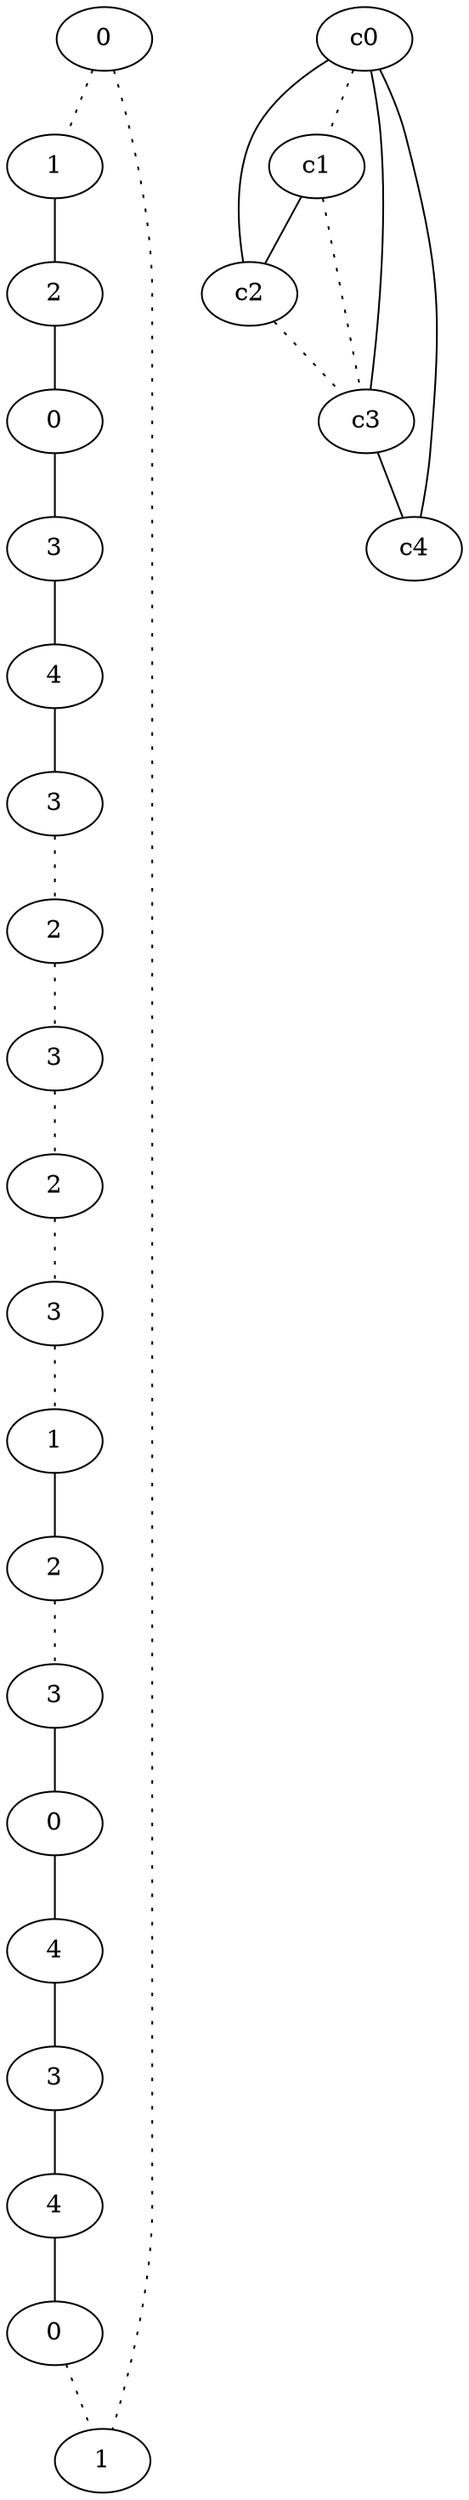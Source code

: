 graph {
a0[label=0];
a1[label=1];
a2[label=2];
a3[label=0];
a4[label=3];
a5[label=4];
a6[label=3];
a7[label=2];
a8[label=3];
a9[label=2];
a10[label=3];
a11[label=1];
a12[label=2];
a13[label=3];
a14[label=0];
a15[label=4];
a16[label=3];
a17[label=4];
a18[label=0];
a19[label=1];
a0 -- a1 [style=dotted];
a0 -- a19 [style=dotted];
a1 -- a2;
a2 -- a3;
a3 -- a4;
a4 -- a5;
a5 -- a6;
a6 -- a7 [style=dotted];
a7 -- a8 [style=dotted];
a8 -- a9 [style=dotted];
a9 -- a10 [style=dotted];
a10 -- a11 [style=dotted];
a11 -- a12;
a12 -- a13 [style=dotted];
a13 -- a14;
a14 -- a15;
a15 -- a16;
a16 -- a17;
a17 -- a18;
a18 -- a19 [style=dotted];
c0 -- c1 [style=dotted];
c0 -- c2;
c0 -- c3;
c0 -- c4;
c1 -- c2;
c1 -- c3 [style=dotted];
c2 -- c3 [style=dotted];
c3 -- c4;
}
